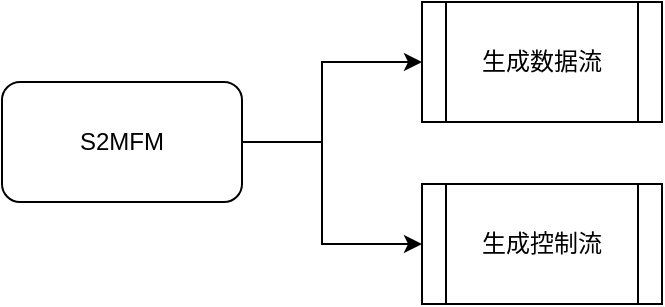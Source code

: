 <mxfile version="16.1.0" type="github"><diagram id="eccDKAy_TuWHGWFJNbLw" name="Page-1"><mxGraphModel dx="541" dy="369" grid="1" gridSize="10" guides="1" tooltips="1" connect="1" arrows="1" fold="1" page="1" pageScale="1" pageWidth="827" pageHeight="1169" math="0" shadow="0"><root><mxCell id="0"/><mxCell id="1" parent="0"/><mxCell id="m64avo7yftiMrSS48Vp7-1" value="生成数据流" style="shape=process;whiteSpace=wrap;html=1;backgroundOutline=1;" vertex="1" parent="1"><mxGeometry x="340" y="110" width="120" height="60" as="geometry"/></mxCell><mxCell id="m64avo7yftiMrSS48Vp7-4" style="edgeStyle=orthogonalEdgeStyle;rounded=0;orthogonalLoop=1;jettySize=auto;html=1;entryX=0;entryY=0.5;entryDx=0;entryDy=0;exitX=1;exitY=0.5;exitDx=0;exitDy=0;" edge="1" parent="1" source="m64avo7yftiMrSS48Vp7-2" target="m64avo7yftiMrSS48Vp7-1"><mxGeometry relative="1" as="geometry"><Array as="points"><mxPoint x="290" y="180"/><mxPoint x="290" y="140"/></Array></mxGeometry></mxCell><mxCell id="m64avo7yftiMrSS48Vp7-2" value="S2MFM" style="rounded=1;whiteSpace=wrap;html=1;" vertex="1" parent="1"><mxGeometry x="130" y="150" width="120" height="60" as="geometry"/></mxCell><mxCell id="m64avo7yftiMrSS48Vp7-3" value="生成控制流" style="shape=process;whiteSpace=wrap;html=1;backgroundOutline=1;" vertex="1" parent="1"><mxGeometry x="340" y="201" width="120" height="60" as="geometry"/></mxCell><mxCell id="m64avo7yftiMrSS48Vp7-5" value="" style="endArrow=classic;html=1;rounded=0;exitX=1;exitY=0.5;exitDx=0;exitDy=0;entryX=0;entryY=0.5;entryDx=0;entryDy=0;" edge="1" parent="1" source="m64avo7yftiMrSS48Vp7-2" target="m64avo7yftiMrSS48Vp7-3"><mxGeometry width="50" height="50" relative="1" as="geometry"><mxPoint x="250" y="350" as="sourcePoint"/><mxPoint x="340" y="240" as="targetPoint"/><Array as="points"><mxPoint x="290" y="180"/><mxPoint x="290" y="231"/></Array></mxGeometry></mxCell></root></mxGraphModel></diagram></mxfile>